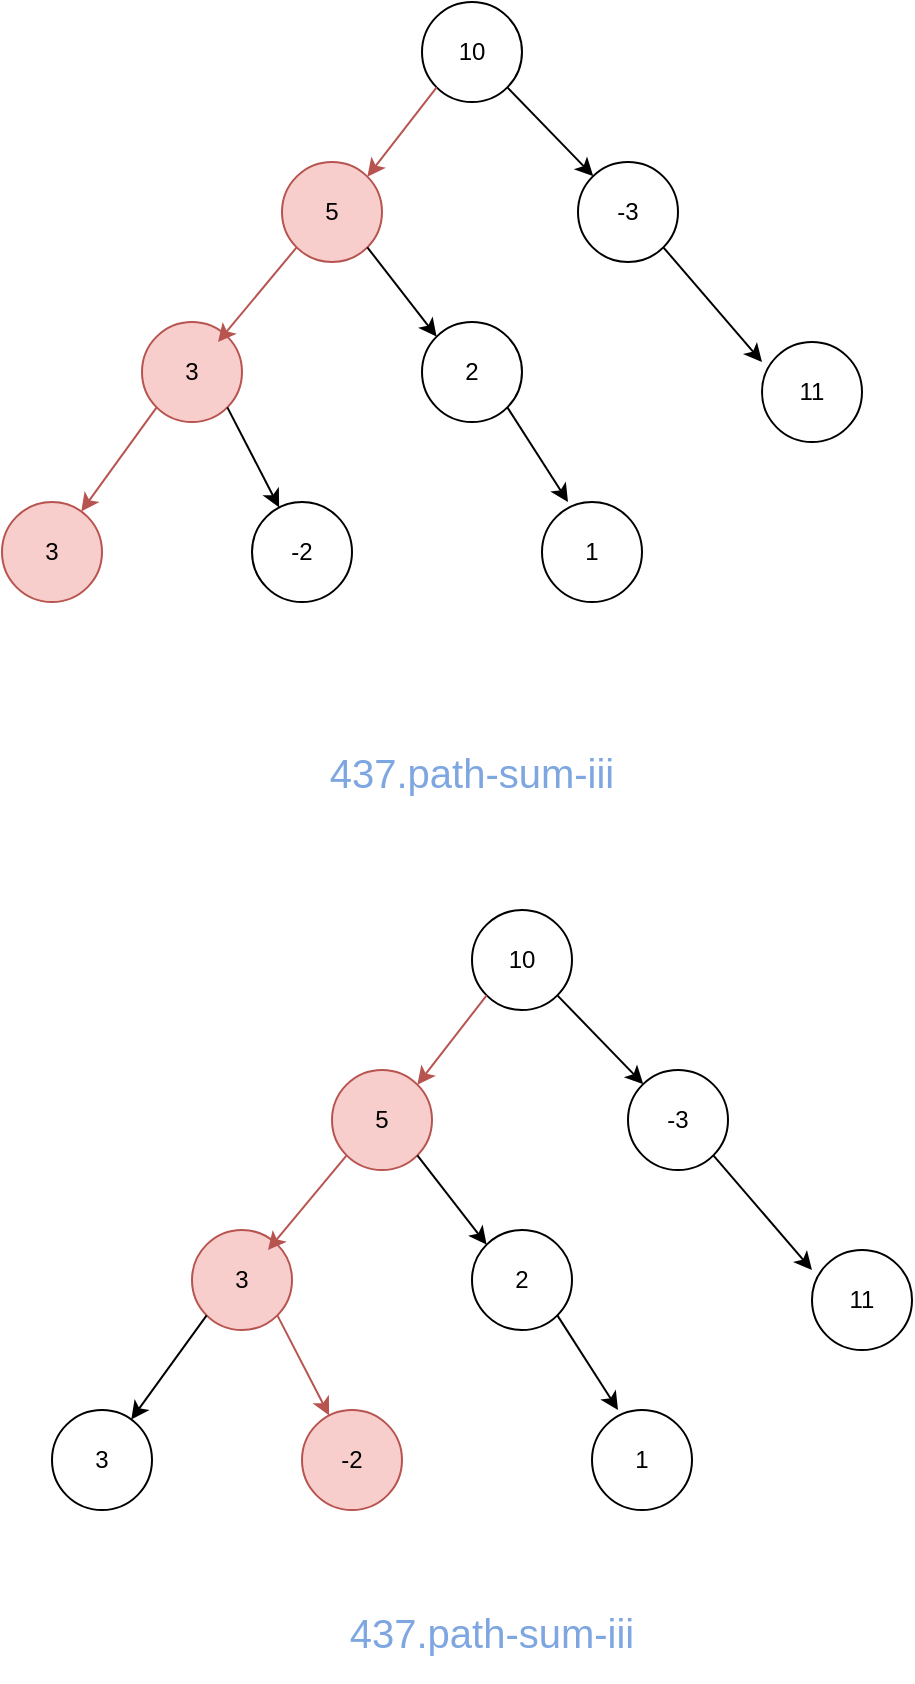 <mxfile version="10.8.2" type="device"><diagram id="h5GrOjgCf6RgwEEO3gBQ" name="第 1 页"><mxGraphModel dx="918" dy="510" grid="1" gridSize="10" guides="1" tooltips="1" connect="1" arrows="1" fold="1" page="1" pageScale="1" pageWidth="827" pageHeight="1169" math="0" shadow="0"><root><mxCell id="0"/><mxCell id="1" parent="0"/><mxCell id="lRyBZddEehFPAdD0MpNA-1" value="10" style="ellipse;whiteSpace=wrap;html=1;" vertex="1" parent="1"><mxGeometry x="310" y="80" width="50" height="50" as="geometry"/></mxCell><mxCell id="lRyBZddEehFPAdD0MpNA-2" value="5" style="ellipse;whiteSpace=wrap;html=1;fillColor=#f8cecc;strokeColor=#b85450;" vertex="1" parent="1"><mxGeometry x="240" y="160" width="50" height="50" as="geometry"/></mxCell><mxCell id="lRyBZddEehFPAdD0MpNA-3" value="-3" style="ellipse;whiteSpace=wrap;html=1;" vertex="1" parent="1"><mxGeometry x="388" y="160" width="50" height="50" as="geometry"/></mxCell><mxCell id="lRyBZddEehFPAdD0MpNA-4" value="3" style="ellipse;whiteSpace=wrap;html=1;fillColor=#f8cecc;strokeColor=#b85450;" vertex="1" parent="1"><mxGeometry x="170" y="240" width="50" height="50" as="geometry"/></mxCell><mxCell id="lRyBZddEehFPAdD0MpNA-5" value="2" style="ellipse;whiteSpace=wrap;html=1;" vertex="1" parent="1"><mxGeometry x="310" y="240" width="50" height="50" as="geometry"/></mxCell><mxCell id="lRyBZddEehFPAdD0MpNA-6" value="11" style="ellipse;whiteSpace=wrap;html=1;" vertex="1" parent="1"><mxGeometry x="480" y="250" width="50" height="50" as="geometry"/></mxCell><mxCell id="lRyBZddEehFPAdD0MpNA-7" value="1" style="ellipse;whiteSpace=wrap;html=1;" vertex="1" parent="1"><mxGeometry x="370" y="330" width="50" height="50" as="geometry"/></mxCell><mxCell id="lRyBZddEehFPAdD0MpNA-8" value="3" style="ellipse;whiteSpace=wrap;html=1;fillColor=#f8cecc;strokeColor=#b85450;" vertex="1" parent="1"><mxGeometry x="100" y="330" width="50" height="50" as="geometry"/></mxCell><mxCell id="lRyBZddEehFPAdD0MpNA-9" value="-2" style="ellipse;whiteSpace=wrap;html=1;" vertex="1" parent="1"><mxGeometry x="225" y="330" width="50" height="50" as="geometry"/></mxCell><mxCell id="lRyBZddEehFPAdD0MpNA-10" value="" style="endArrow=classic;html=1;exitX=0;exitY=1;exitDx=0;exitDy=0;entryX=1;entryY=0;entryDx=0;entryDy=0;fillColor=#f8cecc;strokeColor=#b85450;" edge="1" parent="1" source="lRyBZddEehFPAdD0MpNA-1" target="lRyBZddEehFPAdD0MpNA-2"><mxGeometry width="50" height="50" relative="1" as="geometry"><mxPoint x="90" y="460" as="sourcePoint"/><mxPoint x="140" y="410" as="targetPoint"/></mxGeometry></mxCell><mxCell id="lRyBZddEehFPAdD0MpNA-11" value="" style="endArrow=classic;html=1;exitX=0;exitY=1;exitDx=0;exitDy=0;fillColor=#f8cecc;strokeColor=#b85450;" edge="1" parent="1" source="lRyBZddEehFPAdD0MpNA-2"><mxGeometry width="50" height="50" relative="1" as="geometry"><mxPoint x="242" y="206" as="sourcePoint"/><mxPoint x="208" y="250" as="targetPoint"/></mxGeometry></mxCell><mxCell id="lRyBZddEehFPAdD0MpNA-12" value="" style="endArrow=classic;html=1;exitX=0;exitY=1;exitDx=0;exitDy=0;fillColor=#f8cecc;strokeColor=#b85450;" edge="1" parent="1" source="lRyBZddEehFPAdD0MpNA-4" target="lRyBZddEehFPAdD0MpNA-8"><mxGeometry width="50" height="50" relative="1" as="geometry"><mxPoint x="257" y="213" as="sourcePoint"/><mxPoint x="218" y="260" as="targetPoint"/></mxGeometry></mxCell><mxCell id="lRyBZddEehFPAdD0MpNA-13" value="" style="endArrow=classic;html=1;exitX=1;exitY=1;exitDx=0;exitDy=0;" edge="1" parent="1" source="lRyBZddEehFPAdD0MpNA-4" target="lRyBZddEehFPAdD0MpNA-9"><mxGeometry width="50" height="50" relative="1" as="geometry"><mxPoint x="187" y="293" as="sourcePoint"/><mxPoint x="149.637" y="344.733" as="targetPoint"/></mxGeometry></mxCell><mxCell id="lRyBZddEehFPAdD0MpNA-14" value="" style="endArrow=classic;html=1;exitX=1;exitY=1;exitDx=0;exitDy=0;entryX=0;entryY=0;entryDx=0;entryDy=0;" edge="1" parent="1" source="lRyBZddEehFPAdD0MpNA-2" target="lRyBZddEehFPAdD0MpNA-5"><mxGeometry width="50" height="50" relative="1" as="geometry"><mxPoint x="197" y="303" as="sourcePoint"/><mxPoint x="159.637" y="354.733" as="targetPoint"/></mxGeometry></mxCell><mxCell id="lRyBZddEehFPAdD0MpNA-15" value="" style="endArrow=classic;html=1;exitX=1;exitY=1;exitDx=0;exitDy=0;" edge="1" parent="1" source="lRyBZddEehFPAdD0MpNA-1" target="lRyBZddEehFPAdD0MpNA-3"><mxGeometry width="50" height="50" relative="1" as="geometry"><mxPoint x="207" y="313" as="sourcePoint"/><mxPoint x="169.637" y="364.733" as="targetPoint"/></mxGeometry></mxCell><mxCell id="lRyBZddEehFPAdD0MpNA-16" value="" style="endArrow=classic;html=1;exitX=1;exitY=1;exitDx=0;exitDy=0;entryX=0.26;entryY=0;entryDx=0;entryDy=0;entryPerimeter=0;" edge="1" parent="1" source="lRyBZddEehFPAdD0MpNA-5" target="lRyBZddEehFPAdD0MpNA-7"><mxGeometry width="50" height="50" relative="1" as="geometry"><mxPoint x="217" y="323" as="sourcePoint"/><mxPoint x="179.637" y="374.733" as="targetPoint"/></mxGeometry></mxCell><mxCell id="lRyBZddEehFPAdD0MpNA-17" value="" style="endArrow=classic;html=1;exitX=1;exitY=1;exitDx=0;exitDy=0;entryX=0;entryY=0.2;entryDx=0;entryDy=0;entryPerimeter=0;" edge="1" parent="1" source="lRyBZddEehFPAdD0MpNA-3" target="lRyBZddEehFPAdD0MpNA-6"><mxGeometry width="50" height="50" relative="1" as="geometry"><mxPoint x="227" y="333" as="sourcePoint"/><mxPoint x="189.637" y="384.733" as="targetPoint"/></mxGeometry></mxCell><mxCell id="lRyBZddEehFPAdD0MpNA-18" value="10" style="ellipse;whiteSpace=wrap;html=1;" vertex="1" parent="1"><mxGeometry x="335" y="534" width="50" height="50" as="geometry"/></mxCell><mxCell id="lRyBZddEehFPAdD0MpNA-19" value="5" style="ellipse;whiteSpace=wrap;html=1;fillColor=#f8cecc;strokeColor=#b85450;" vertex="1" parent="1"><mxGeometry x="265" y="614" width="50" height="50" as="geometry"/></mxCell><mxCell id="lRyBZddEehFPAdD0MpNA-20" value="-3" style="ellipse;whiteSpace=wrap;html=1;" vertex="1" parent="1"><mxGeometry x="413" y="614" width="50" height="50" as="geometry"/></mxCell><mxCell id="lRyBZddEehFPAdD0MpNA-21" value="3" style="ellipse;whiteSpace=wrap;html=1;fillColor=#f8cecc;strokeColor=#b85450;" vertex="1" parent="1"><mxGeometry x="195" y="694" width="50" height="50" as="geometry"/></mxCell><mxCell id="lRyBZddEehFPAdD0MpNA-22" value="2" style="ellipse;whiteSpace=wrap;html=1;" vertex="1" parent="1"><mxGeometry x="335" y="694" width="50" height="50" as="geometry"/></mxCell><mxCell id="lRyBZddEehFPAdD0MpNA-23" value="11" style="ellipse;whiteSpace=wrap;html=1;" vertex="1" parent="1"><mxGeometry x="505" y="704" width="50" height="50" as="geometry"/></mxCell><mxCell id="lRyBZddEehFPAdD0MpNA-24" value="1" style="ellipse;whiteSpace=wrap;html=1;" vertex="1" parent="1"><mxGeometry x="395" y="784" width="50" height="50" as="geometry"/></mxCell><mxCell id="lRyBZddEehFPAdD0MpNA-25" value="3" style="ellipse;whiteSpace=wrap;html=1;" vertex="1" parent="1"><mxGeometry x="125" y="784" width="50" height="50" as="geometry"/></mxCell><mxCell id="lRyBZddEehFPAdD0MpNA-26" value="-2" style="ellipse;whiteSpace=wrap;html=1;fillColor=#f8cecc;strokeColor=#b85450;" vertex="1" parent="1"><mxGeometry x="250" y="784" width="50" height="50" as="geometry"/></mxCell><mxCell id="lRyBZddEehFPAdD0MpNA-27" value="" style="endArrow=classic;html=1;exitX=0;exitY=1;exitDx=0;exitDy=0;entryX=1;entryY=0;entryDx=0;entryDy=0;fillColor=#f8cecc;strokeColor=#b85450;" edge="1" parent="1" source="lRyBZddEehFPAdD0MpNA-18" target="lRyBZddEehFPAdD0MpNA-19"><mxGeometry width="50" height="50" relative="1" as="geometry"><mxPoint x="115" y="914" as="sourcePoint"/><mxPoint x="165" y="864" as="targetPoint"/></mxGeometry></mxCell><mxCell id="lRyBZddEehFPAdD0MpNA-28" value="" style="endArrow=classic;html=1;exitX=0;exitY=1;exitDx=0;exitDy=0;fillColor=#f8cecc;strokeColor=#b85450;" edge="1" parent="1" source="lRyBZddEehFPAdD0MpNA-19"><mxGeometry width="50" height="50" relative="1" as="geometry"><mxPoint x="267" y="660" as="sourcePoint"/><mxPoint x="233" y="704" as="targetPoint"/></mxGeometry></mxCell><mxCell id="lRyBZddEehFPAdD0MpNA-29" value="" style="endArrow=classic;html=1;exitX=0;exitY=1;exitDx=0;exitDy=0;" edge="1" parent="1" source="lRyBZddEehFPAdD0MpNA-21" target="lRyBZddEehFPAdD0MpNA-25"><mxGeometry width="50" height="50" relative="1" as="geometry"><mxPoint x="282" y="667" as="sourcePoint"/><mxPoint x="243" y="714" as="targetPoint"/></mxGeometry></mxCell><mxCell id="lRyBZddEehFPAdD0MpNA-30" value="" style="endArrow=classic;html=1;exitX=1;exitY=1;exitDx=0;exitDy=0;fillColor=#f8cecc;strokeColor=#b85450;" edge="1" parent="1" source="lRyBZddEehFPAdD0MpNA-21" target="lRyBZddEehFPAdD0MpNA-26"><mxGeometry width="50" height="50" relative="1" as="geometry"><mxPoint x="212" y="747" as="sourcePoint"/><mxPoint x="174.637" y="798.733" as="targetPoint"/></mxGeometry></mxCell><mxCell id="lRyBZddEehFPAdD0MpNA-31" value="" style="endArrow=classic;html=1;exitX=1;exitY=1;exitDx=0;exitDy=0;entryX=0;entryY=0;entryDx=0;entryDy=0;" edge="1" parent="1" source="lRyBZddEehFPAdD0MpNA-19" target="lRyBZddEehFPAdD0MpNA-22"><mxGeometry width="50" height="50" relative="1" as="geometry"><mxPoint x="222" y="757" as="sourcePoint"/><mxPoint x="184.637" y="808.733" as="targetPoint"/></mxGeometry></mxCell><mxCell id="lRyBZddEehFPAdD0MpNA-32" value="" style="endArrow=classic;html=1;exitX=1;exitY=1;exitDx=0;exitDy=0;" edge="1" parent="1" source="lRyBZddEehFPAdD0MpNA-18" target="lRyBZddEehFPAdD0MpNA-20"><mxGeometry width="50" height="50" relative="1" as="geometry"><mxPoint x="232" y="767" as="sourcePoint"/><mxPoint x="194.637" y="818.733" as="targetPoint"/></mxGeometry></mxCell><mxCell id="lRyBZddEehFPAdD0MpNA-33" value="" style="endArrow=classic;html=1;exitX=1;exitY=1;exitDx=0;exitDy=0;entryX=0.26;entryY=0;entryDx=0;entryDy=0;entryPerimeter=0;" edge="1" parent="1" source="lRyBZddEehFPAdD0MpNA-22" target="lRyBZddEehFPAdD0MpNA-24"><mxGeometry width="50" height="50" relative="1" as="geometry"><mxPoint x="242" y="777" as="sourcePoint"/><mxPoint x="204.637" y="828.733" as="targetPoint"/></mxGeometry></mxCell><mxCell id="lRyBZddEehFPAdD0MpNA-34" value="" style="endArrow=classic;html=1;exitX=1;exitY=1;exitDx=0;exitDy=0;entryX=0;entryY=0.2;entryDx=0;entryDy=0;entryPerimeter=0;" edge="1" parent="1" source="lRyBZddEehFPAdD0MpNA-20" target="lRyBZddEehFPAdD0MpNA-23"><mxGeometry width="50" height="50" relative="1" as="geometry"><mxPoint x="252" y="787" as="sourcePoint"/><mxPoint x="214.637" y="838.733" as="targetPoint"/></mxGeometry></mxCell><mxCell id="lRyBZddEehFPAdD0MpNA-35" value="&lt;font style=&quot;font-size: 20px&quot; color=&quot;#7ea6e0&quot;&gt;437.path-sum-iii&lt;/font&gt;" style="text;html=1;strokeColor=none;fillColor=none;align=center;verticalAlign=middle;whiteSpace=wrap;rounded=0;" vertex="1" parent="1"><mxGeometry x="195" y="440" width="280" height="50" as="geometry"/></mxCell><mxCell id="lRyBZddEehFPAdD0MpNA-36" value="&lt;font style=&quot;font-size: 20px&quot; color=&quot;#7ea6e0&quot;&gt;437.path-sum-iii&lt;/font&gt;" style="text;html=1;strokeColor=none;fillColor=none;align=center;verticalAlign=middle;whiteSpace=wrap;rounded=0;" vertex="1" parent="1"><mxGeometry x="205" y="870" width="280" height="50" as="geometry"/></mxCell></root></mxGraphModel></diagram></mxfile>